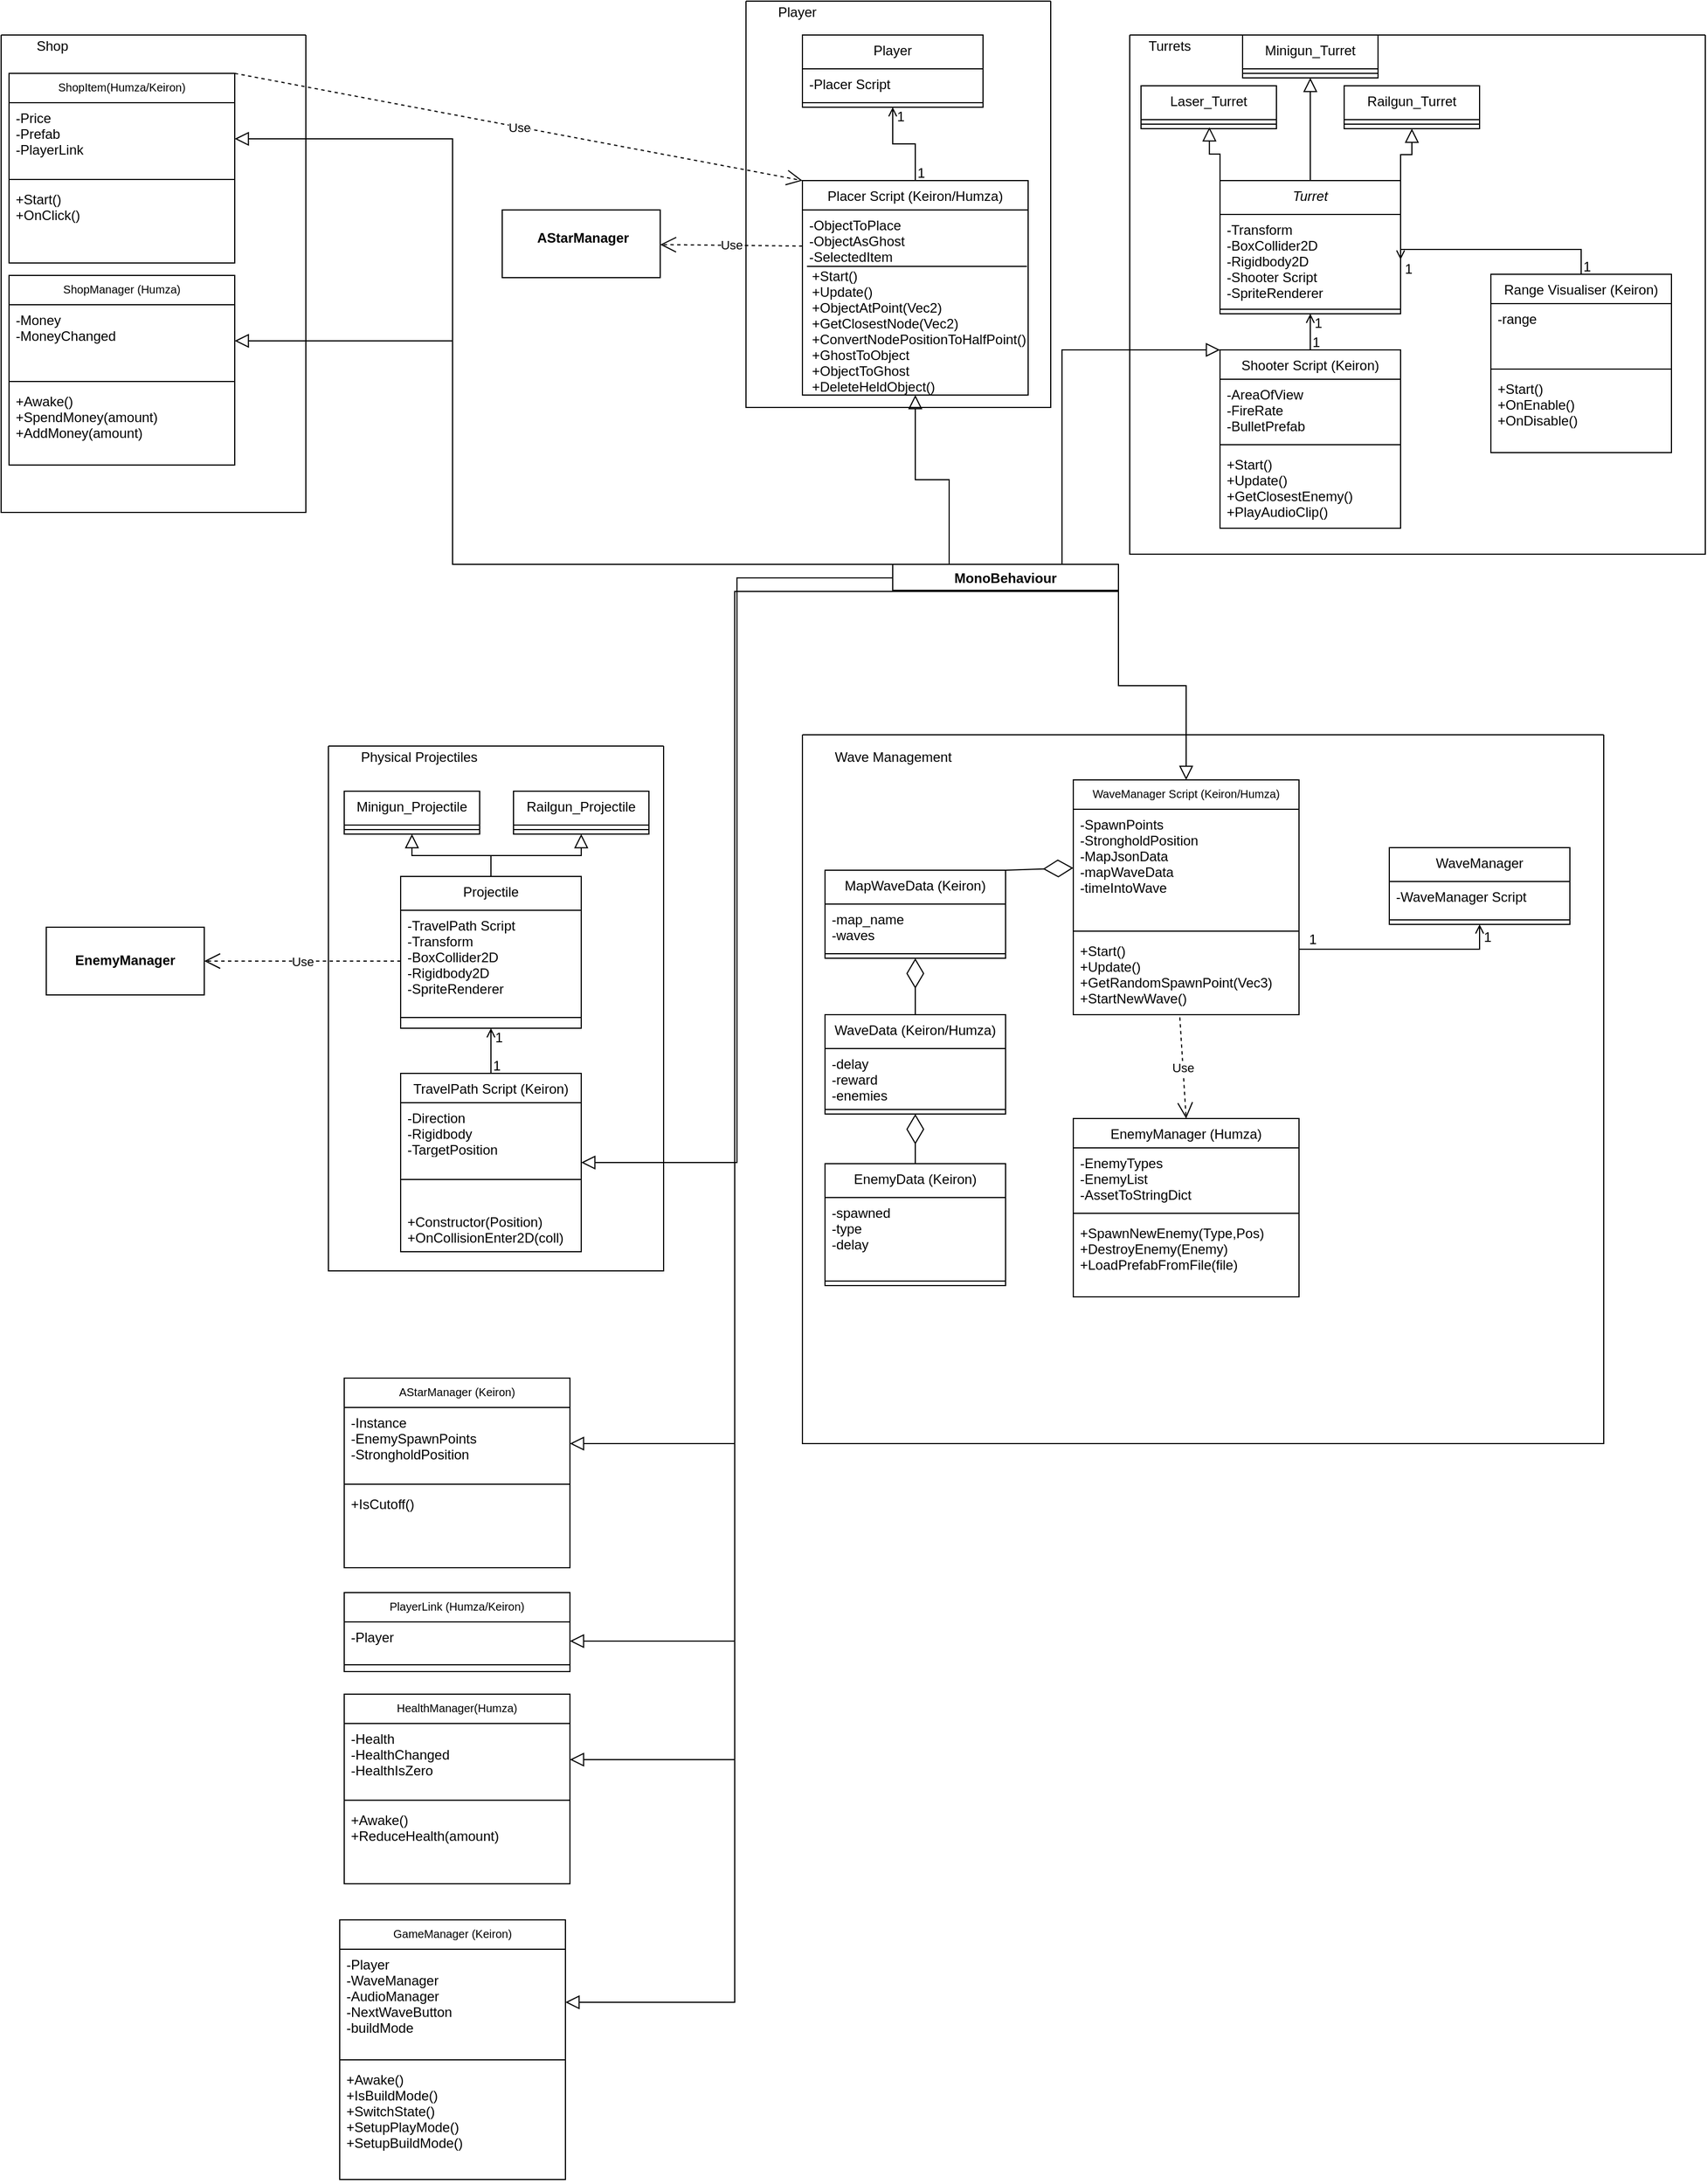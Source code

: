 <mxfile version="18.0.2" type="github">
  <diagram id="C5RBs43oDa-KdzZeNtuy" name="Page-1">
    <mxGraphModel dx="2249" dy="786" grid="1" gridSize="10" guides="1" tooltips="1" connect="1" arrows="1" fold="1" page="1" pageScale="1" pageWidth="827" pageHeight="1169" math="0" shadow="0">
      <root>
        <mxCell id="WIyWlLk6GJQsqaUBKTNV-0" />
        <mxCell id="WIyWlLk6GJQsqaUBKTNV-1" parent="WIyWlLk6GJQsqaUBKTNV-0" />
        <mxCell id="dhqjARNJIEK141nx0KVK-2" value="Player" style="swimlane;fontStyle=0;align=center;verticalAlign=top;childLayout=stackLayout;horizontal=1;startSize=30;horizontalStack=0;resizeParent=1;resizeLast=0;collapsible=1;marginBottom=0;rounded=0;shadow=0;strokeWidth=1;" parent="WIyWlLk6GJQsqaUBKTNV-1" vertex="1">
          <mxGeometry x="50" y="40" width="160" height="64" as="geometry">
            <mxRectangle x="130" y="380" width="160" height="26" as="alternateBounds" />
          </mxGeometry>
        </mxCell>
        <mxCell id="dhqjARNJIEK141nx0KVK-4" value="-Placer Script&#xa;" style="text;align=left;verticalAlign=top;spacingLeft=4;spacingRight=4;overflow=hidden;rotatable=0;points=[[0,0.5],[1,0.5]];portConstraint=eastwest;rounded=0;shadow=0;html=0;" parent="dhqjARNJIEK141nx0KVK-2" vertex="1">
          <mxGeometry y="30" width="160" height="26" as="geometry" />
        </mxCell>
        <mxCell id="dhqjARNJIEK141nx0KVK-5" value="" style="line;html=1;strokeWidth=1;align=left;verticalAlign=middle;spacingTop=-1;spacingLeft=3;spacingRight=3;rotatable=0;labelPosition=right;points=[];portConstraint=eastwest;" parent="dhqjARNJIEK141nx0KVK-2" vertex="1">
          <mxGeometry y="56" width="160" height="8" as="geometry" />
        </mxCell>
        <mxCell id="dhqjARNJIEK141nx0KVK-9" value="Placer Script (Keiron/Humza)&#xa;" style="swimlane;fontStyle=0;align=center;verticalAlign=top;childLayout=stackLayout;horizontal=1;startSize=26;horizontalStack=0;resizeParent=1;resizeLast=0;collapsible=1;marginBottom=0;rounded=0;shadow=0;strokeWidth=1;" parent="WIyWlLk6GJQsqaUBKTNV-1" vertex="1">
          <mxGeometry x="50" y="169" width="200" height="190" as="geometry">
            <mxRectangle x="130" y="380" width="160" height="26" as="alternateBounds" />
          </mxGeometry>
        </mxCell>
        <mxCell id="dhqjARNJIEK141nx0KVK-10" value="-ObjectToPlace&#xa;-ObjectAsGhost&#xa;-SelectedItem" style="text;align=left;verticalAlign=top;spacingLeft=4;spacingRight=4;overflow=hidden;rotatable=0;points=[[0,0.5],[1,0.5]];portConstraint=eastwest;" parent="dhqjARNJIEK141nx0KVK-9" vertex="1">
          <mxGeometry y="26" width="200" height="64" as="geometry" />
        </mxCell>
        <mxCell id="dhqjARNJIEK141nx0KVK-16" value="" style="endArrow=open;shadow=0;strokeWidth=1;rounded=0;endFill=1;edgeStyle=elbowEdgeStyle;elbow=vertical;exitX=0.5;exitY=0;exitDx=0;exitDy=0;entryX=0.5;entryY=1;entryDx=0;entryDy=0;" parent="WIyWlLk6GJQsqaUBKTNV-1" source="dhqjARNJIEK141nx0KVK-9" target="dhqjARNJIEK141nx0KVK-2" edge="1">
          <mxGeometry x="0.5" y="41" relative="1" as="geometry">
            <mxPoint x="280" y="-11" as="sourcePoint" />
            <mxPoint x="480" y="-11" as="targetPoint" />
            <mxPoint x="-40" y="32" as="offset" />
          </mxGeometry>
        </mxCell>
        <mxCell id="dhqjARNJIEK141nx0KVK-17" value="1" style="resizable=0;align=left;verticalAlign=bottom;labelBackgroundColor=none;fontSize=12;" parent="dhqjARNJIEK141nx0KVK-16" connectable="0" vertex="1">
          <mxGeometry x="-1" relative="1" as="geometry">
            <mxPoint y="2" as="offset" />
          </mxGeometry>
        </mxCell>
        <mxCell id="dhqjARNJIEK141nx0KVK-18" value="1" style="resizable=0;align=right;verticalAlign=bottom;labelBackgroundColor=none;fontSize=12;" parent="dhqjARNJIEK141nx0KVK-16" connectable="0" vertex="1">
          <mxGeometry x="1" relative="1" as="geometry">
            <mxPoint x="12" y="17" as="offset" />
          </mxGeometry>
        </mxCell>
        <mxCell id="dhqjARNJIEK141nx0KVK-20" value="MonoBehaviour" style="swimlane;" parent="WIyWlLk6GJQsqaUBKTNV-1" vertex="1">
          <mxGeometry x="130" y="509" width="200" height="24" as="geometry" />
        </mxCell>
        <mxCell id="dhqjARNJIEK141nx0KVK-27" value="Turret" style="swimlane;fontStyle=2;align=center;verticalAlign=top;childLayout=stackLayout;horizontal=1;startSize=30;horizontalStack=0;resizeParent=1;resizeLast=0;collapsible=1;marginBottom=0;rounded=0;shadow=0;strokeWidth=1;" parent="WIyWlLk6GJQsqaUBKTNV-1" vertex="1">
          <mxGeometry x="420" y="169" width="160" height="118" as="geometry">
            <mxRectangle x="130" y="380" width="160" height="26" as="alternateBounds" />
          </mxGeometry>
        </mxCell>
        <mxCell id="dhqjARNJIEK141nx0KVK-28" value="-Transform&#xa;-BoxCollider2D&#xa;-Rigidbody2D&#xa;-Shooter Script&#xa;-SpriteRenderer" style="text;align=left;verticalAlign=top;spacingLeft=4;spacingRight=4;overflow=hidden;rotatable=0;points=[[0,0.5],[1,0.5]];portConstraint=eastwest;rounded=0;shadow=0;html=0;" parent="dhqjARNJIEK141nx0KVK-27" vertex="1">
          <mxGeometry y="30" width="160" height="80" as="geometry" />
        </mxCell>
        <mxCell id="dhqjARNJIEK141nx0KVK-29" value="" style="line;html=1;strokeWidth=1;align=left;verticalAlign=middle;spacingTop=-1;spacingLeft=3;spacingRight=3;rotatable=0;labelPosition=right;points=[];portConstraint=eastwest;" parent="dhqjARNJIEK141nx0KVK-27" vertex="1">
          <mxGeometry y="110" width="160" height="8" as="geometry" />
        </mxCell>
        <mxCell id="dhqjARNJIEK141nx0KVK-30" value="Laser_Turret" style="swimlane;fontStyle=0;align=center;verticalAlign=top;childLayout=stackLayout;horizontal=1;startSize=30;horizontalStack=0;resizeParent=1;resizeLast=0;collapsible=1;marginBottom=0;rounded=0;shadow=0;strokeWidth=1;" parent="WIyWlLk6GJQsqaUBKTNV-1" vertex="1">
          <mxGeometry x="350" y="85" width="120" height="38" as="geometry">
            <mxRectangle x="130" y="380" width="160" height="26" as="alternateBounds" />
          </mxGeometry>
        </mxCell>
        <mxCell id="dhqjARNJIEK141nx0KVK-32" value="" style="line;html=1;strokeWidth=1;align=left;verticalAlign=middle;spacingTop=-1;spacingLeft=3;spacingRight=3;rotatable=0;labelPosition=right;points=[];portConstraint=eastwest;" parent="dhqjARNJIEK141nx0KVK-30" vertex="1">
          <mxGeometry y="30" width="120" height="8" as="geometry" />
        </mxCell>
        <mxCell id="dhqjARNJIEK141nx0KVK-39" value="Minigun_Turret" style="swimlane;fontStyle=0;align=center;verticalAlign=top;childLayout=stackLayout;horizontal=1;startSize=30;horizontalStack=0;resizeParent=1;resizeLast=0;collapsible=1;marginBottom=0;rounded=0;shadow=0;strokeWidth=1;" parent="WIyWlLk6GJQsqaUBKTNV-1" vertex="1">
          <mxGeometry x="440" y="40" width="120" height="38" as="geometry">
            <mxRectangle x="130" y="380" width="160" height="26" as="alternateBounds" />
          </mxGeometry>
        </mxCell>
        <mxCell id="dhqjARNJIEK141nx0KVK-40" value="" style="line;html=1;strokeWidth=1;align=left;verticalAlign=middle;spacingTop=-1;spacingLeft=3;spacingRight=3;rotatable=0;labelPosition=right;points=[];portConstraint=eastwest;" parent="dhqjARNJIEK141nx0KVK-39" vertex="1">
          <mxGeometry y="30" width="120" height="8" as="geometry" />
        </mxCell>
        <mxCell id="dhqjARNJIEK141nx0KVK-41" value="Railgun_Turret" style="swimlane;fontStyle=0;align=center;verticalAlign=top;childLayout=stackLayout;horizontal=1;startSize=30;horizontalStack=0;resizeParent=1;resizeLast=0;collapsible=1;marginBottom=0;rounded=0;shadow=0;strokeWidth=1;" parent="WIyWlLk6GJQsqaUBKTNV-1" vertex="1">
          <mxGeometry x="530" y="85" width="120" height="38" as="geometry">
            <mxRectangle x="130" y="380" width="160" height="26" as="alternateBounds" />
          </mxGeometry>
        </mxCell>
        <mxCell id="dhqjARNJIEK141nx0KVK-42" value="" style="line;html=1;strokeWidth=1;align=left;verticalAlign=middle;spacingTop=-1;spacingLeft=3;spacingRight=3;rotatable=0;labelPosition=right;points=[];portConstraint=eastwest;" parent="dhqjARNJIEK141nx0KVK-41" vertex="1">
          <mxGeometry y="30" width="120" height="8" as="geometry" />
        </mxCell>
        <mxCell id="dhqjARNJIEK141nx0KVK-46" value="Shooter Script (Keiron)" style="swimlane;fontStyle=0;align=center;verticalAlign=top;childLayout=stackLayout;horizontal=1;startSize=26;horizontalStack=0;resizeParent=1;resizeLast=0;collapsible=1;marginBottom=0;rounded=0;shadow=0;strokeWidth=1;" parent="WIyWlLk6GJQsqaUBKTNV-1" vertex="1">
          <mxGeometry x="420" y="319" width="160" height="158" as="geometry">
            <mxRectangle x="130" y="380" width="160" height="26" as="alternateBounds" />
          </mxGeometry>
        </mxCell>
        <mxCell id="dhqjARNJIEK141nx0KVK-47" value="-AreaOfView&#xa;-FireRate&#xa;-BulletPrefab" style="text;align=left;verticalAlign=top;spacingLeft=4;spacingRight=4;overflow=hidden;rotatable=0;points=[[0,0.5],[1,0.5]];portConstraint=eastwest;" parent="dhqjARNJIEK141nx0KVK-46" vertex="1">
          <mxGeometry y="26" width="160" height="54" as="geometry" />
        </mxCell>
        <mxCell id="dhqjARNJIEK141nx0KVK-48" value="" style="line;html=1;strokeWidth=1;align=left;verticalAlign=middle;spacingTop=-1;spacingLeft=3;spacingRight=3;rotatable=0;labelPosition=right;points=[];portConstraint=eastwest;" parent="dhqjARNJIEK141nx0KVK-46" vertex="1">
          <mxGeometry y="80" width="160" height="8" as="geometry" />
        </mxCell>
        <mxCell id="dhqjARNJIEK141nx0KVK-49" value="+Start()&#xa;+Update()&#xa;+GetClosestEnemy()&#xa;+PlayAudioClip()" style="text;align=left;verticalAlign=top;spacingLeft=4;spacingRight=4;overflow=hidden;rotatable=0;points=[[0,0.5],[1,0.5]];portConstraint=eastwest;" parent="dhqjARNJIEK141nx0KVK-46" vertex="1">
          <mxGeometry y="88" width="160" height="70" as="geometry" />
        </mxCell>
        <mxCell id="dhqjARNJIEK141nx0KVK-55" value="" style="endArrow=open;shadow=0;strokeWidth=1;rounded=0;endFill=1;edgeStyle=elbowEdgeStyle;elbow=vertical;exitX=0.5;exitY=0;exitDx=0;exitDy=0;entryX=0.5;entryY=1;entryDx=0;entryDy=0;" parent="WIyWlLk6GJQsqaUBKTNV-1" source="dhqjARNJIEK141nx0KVK-46" target="dhqjARNJIEK141nx0KVK-27" edge="1">
          <mxGeometry x="0.5" y="41" relative="1" as="geometry">
            <mxPoint x="240" y="179" as="sourcePoint" />
            <mxPoint x="240" y="114" as="targetPoint" />
            <mxPoint x="-40" y="32" as="offset" />
          </mxGeometry>
        </mxCell>
        <mxCell id="dhqjARNJIEK141nx0KVK-56" value="1" style="resizable=0;align=left;verticalAlign=bottom;labelBackgroundColor=none;fontSize=12;" parent="dhqjARNJIEK141nx0KVK-55" connectable="0" vertex="1">
          <mxGeometry x="-1" relative="1" as="geometry">
            <mxPoint y="2" as="offset" />
          </mxGeometry>
        </mxCell>
        <mxCell id="dhqjARNJIEK141nx0KVK-57" value="1" style="resizable=0;align=right;verticalAlign=bottom;labelBackgroundColor=none;fontSize=12;" parent="dhqjARNJIEK141nx0KVK-55" connectable="0" vertex="1">
          <mxGeometry x="1" relative="1" as="geometry">
            <mxPoint x="12" y="17" as="offset" />
          </mxGeometry>
        </mxCell>
        <mxCell id="dhqjARNJIEK141nx0KVK-58" value="" style="endArrow=block;endSize=10;endFill=0;shadow=0;strokeWidth=1;rounded=0;edgeStyle=elbowEdgeStyle;elbow=vertical;entryX=0.5;entryY=1;entryDx=0;entryDy=0;exitX=1;exitY=0;exitDx=0;exitDy=0;" parent="WIyWlLk6GJQsqaUBKTNV-1" source="dhqjARNJIEK141nx0KVK-27" target="dhqjARNJIEK141nx0KVK-41" edge="1">
          <mxGeometry width="160" relative="1" as="geometry">
            <mxPoint x="694" y="1" as="sourcePoint" />
            <mxPoint x="630" y="-31" as="targetPoint" />
          </mxGeometry>
        </mxCell>
        <mxCell id="dhqjARNJIEK141nx0KVK-60" value="" style="endArrow=block;endSize=10;endFill=0;shadow=0;strokeWidth=1;rounded=0;edgeStyle=elbowEdgeStyle;elbow=vertical;entryX=0.505;entryY=0.839;entryDx=0;entryDy=0;entryPerimeter=0;exitX=0;exitY=0;exitDx=0;exitDy=0;" parent="WIyWlLk6GJQsqaUBKTNV-1" source="dhqjARNJIEK141nx0KVK-27" target="dhqjARNJIEK141nx0KVK-32" edge="1">
          <mxGeometry width="160" relative="1" as="geometry">
            <mxPoint x="400" y="169" as="sourcePoint" />
            <mxPoint x="415" y="123" as="targetPoint" />
          </mxGeometry>
        </mxCell>
        <mxCell id="dhqjARNJIEK141nx0KVK-61" value="" style="endArrow=block;endSize=10;endFill=0;shadow=0;strokeWidth=1;rounded=0;edgeStyle=elbowEdgeStyle;elbow=vertical;entryX=0.5;entryY=1;entryDx=0;entryDy=0;exitX=0.5;exitY=0;exitDx=0;exitDy=0;" parent="WIyWlLk6GJQsqaUBKTNV-1" source="dhqjARNJIEK141nx0KVK-27" target="dhqjARNJIEK141nx0KVK-39" edge="1">
          <mxGeometry width="160" relative="1" as="geometry">
            <mxPoint x="430" y="179" as="sourcePoint" />
            <mxPoint x="420.6" y="131.712" as="targetPoint" />
          </mxGeometry>
        </mxCell>
        <mxCell id="dhqjARNJIEK141nx0KVK-62" value="" style="endArrow=block;endSize=10;endFill=0;shadow=0;strokeWidth=1;rounded=0;edgeStyle=elbowEdgeStyle;elbow=vertical;entryX=0;entryY=0;entryDx=0;entryDy=0;exitX=0.75;exitY=0;exitDx=0;exitDy=0;" parent="WIyWlLk6GJQsqaUBKTNV-1" source="dhqjARNJIEK141nx0KVK-20" target="dhqjARNJIEK141nx0KVK-46" edge="1">
          <mxGeometry width="160" relative="1" as="geometry">
            <mxPoint x="490" y="179" as="sourcePoint" />
            <mxPoint x="500" y="133" as="targetPoint" />
            <Array as="points">
              <mxPoint x="300" y="319" />
              <mxPoint x="280" y="399" />
            </Array>
          </mxGeometry>
        </mxCell>
        <mxCell id="dhqjARNJIEK141nx0KVK-63" value="" style="endArrow=block;endSize=10;endFill=0;shadow=0;strokeWidth=1;rounded=0;edgeStyle=elbowEdgeStyle;elbow=vertical;entryX=0.5;entryY=1;entryDx=0;entryDy=0;exitX=0.25;exitY=0;exitDx=0;exitDy=0;" parent="WIyWlLk6GJQsqaUBKTNV-1" source="dhqjARNJIEK141nx0KVK-20" target="dhqjARNJIEK141nx0KVK-9" edge="1">
          <mxGeometry width="160" relative="1" as="geometry">
            <mxPoint x="180" y="395" as="sourcePoint" />
            <mxPoint x="190" y="349" as="targetPoint" />
          </mxGeometry>
        </mxCell>
        <mxCell id="dhqjARNJIEK141nx0KVK-64" value="WaveManager" style="swimlane;fontStyle=0;align=center;verticalAlign=top;childLayout=stackLayout;horizontal=1;startSize=30;horizontalStack=0;resizeParent=1;resizeLast=0;collapsible=1;marginBottom=0;rounded=0;shadow=0;strokeWidth=1;" parent="WIyWlLk6GJQsqaUBKTNV-1" vertex="1">
          <mxGeometry x="570" y="760" width="160" height="68" as="geometry">
            <mxRectangle x="130" y="380" width="160" height="26" as="alternateBounds" />
          </mxGeometry>
        </mxCell>
        <mxCell id="dhqjARNJIEK141nx0KVK-65" value="-WaveManager Script&#xa;" style="text;align=left;verticalAlign=top;spacingLeft=4;spacingRight=4;overflow=hidden;rotatable=0;points=[[0,0.5],[1,0.5]];portConstraint=eastwest;rounded=0;shadow=0;html=0;" parent="dhqjARNJIEK141nx0KVK-64" vertex="1">
          <mxGeometry y="30" width="160" height="30" as="geometry" />
        </mxCell>
        <mxCell id="dhqjARNJIEK141nx0KVK-66" value="" style="line;html=1;strokeWidth=1;align=left;verticalAlign=middle;spacingTop=-1;spacingLeft=3;spacingRight=3;rotatable=0;labelPosition=right;points=[];portConstraint=eastwest;" parent="dhqjARNJIEK141nx0KVK-64" vertex="1">
          <mxGeometry y="60" width="160" height="8" as="geometry" />
        </mxCell>
        <mxCell id="dhqjARNJIEK141nx0KVK-67" value="WaveManager Script (Keiron/Humza)" style="swimlane;fontStyle=0;align=center;verticalAlign=top;childLayout=stackLayout;horizontal=1;startSize=26;horizontalStack=0;resizeParent=1;resizeLast=0;collapsible=1;marginBottom=0;rounded=0;shadow=0;strokeWidth=1;fontSize=10;" parent="WIyWlLk6GJQsqaUBKTNV-1" vertex="1">
          <mxGeometry x="290" y="700" width="200" height="208" as="geometry">
            <mxRectangle x="130" y="380" width="160" height="26" as="alternateBounds" />
          </mxGeometry>
        </mxCell>
        <mxCell id="dhqjARNJIEK141nx0KVK-68" value="-SpawnPoints&#xa;-StrongholdPosition&#xa;-MapJsonData&#xa;-mapWaveData&#xa;-timeIntoWave" style="text;align=left;verticalAlign=top;spacingLeft=4;spacingRight=4;overflow=hidden;rotatable=0;points=[[0,0.5],[1,0.5]];portConstraint=eastwest;" parent="dhqjARNJIEK141nx0KVK-67" vertex="1">
          <mxGeometry y="26" width="200" height="104" as="geometry" />
        </mxCell>
        <mxCell id="dhqjARNJIEK141nx0KVK-69" value="" style="line;html=1;strokeWidth=1;align=left;verticalAlign=middle;spacingTop=-1;spacingLeft=3;spacingRight=3;rotatable=0;labelPosition=right;points=[];portConstraint=eastwest;" parent="dhqjARNJIEK141nx0KVK-67" vertex="1">
          <mxGeometry y="130" width="200" height="8" as="geometry" />
        </mxCell>
        <mxCell id="dhqjARNJIEK141nx0KVK-70" value="+Start()&#xa;+Update()&#xa;+GetRandomSpawnPoint(Vec3)&#xa;+StartNewWave()" style="text;align=left;verticalAlign=top;spacingLeft=4;spacingRight=4;overflow=hidden;rotatable=0;points=[[0,0.5],[1,0.5]];portConstraint=eastwest;" parent="dhqjARNJIEK141nx0KVK-67" vertex="1">
          <mxGeometry y="138" width="200" height="70" as="geometry" />
        </mxCell>
        <mxCell id="dhqjARNJIEK141nx0KVK-71" value="" style="endArrow=block;endSize=10;endFill=0;shadow=0;strokeWidth=1;rounded=0;edgeStyle=elbowEdgeStyle;elbow=vertical;exitX=1;exitY=1;exitDx=0;exitDy=0;entryX=0.5;entryY=0;entryDx=0;entryDy=0;" parent="WIyWlLk6GJQsqaUBKTNV-1" source="dhqjARNJIEK141nx0KVK-20" target="dhqjARNJIEK141nx0KVK-67" edge="1">
          <mxGeometry width="160" relative="1" as="geometry">
            <mxPoint x="190" y="519" as="sourcePoint" />
            <mxPoint x="430" y="540" as="targetPoint" />
          </mxGeometry>
        </mxCell>
        <mxCell id="dhqjARNJIEK141nx0KVK-75" value="" style="endArrow=open;shadow=0;strokeWidth=1;rounded=0;endFill=1;edgeStyle=elbowEdgeStyle;elbow=vertical;exitX=1;exitY=0.5;exitDx=0;exitDy=0;entryX=0.5;entryY=1;entryDx=0;entryDy=0;" parent="WIyWlLk6GJQsqaUBKTNV-1" source="dhqjARNJIEK141nx0KVK-68" target="dhqjARNJIEK141nx0KVK-64" edge="1">
          <mxGeometry x="0.5" y="41" relative="1" as="geometry">
            <mxPoint x="660" y="562" as="sourcePoint" />
            <mxPoint x="690" y="670" as="targetPoint" />
            <mxPoint x="-40" y="32" as="offset" />
            <Array as="points">
              <mxPoint x="590" y="850" />
            </Array>
          </mxGeometry>
        </mxCell>
        <mxCell id="dhqjARNJIEK141nx0KVK-76" value="1" style="resizable=0;align=left;verticalAlign=bottom;labelBackgroundColor=none;fontSize=12;" parent="dhqjARNJIEK141nx0KVK-75" connectable="0" vertex="1">
          <mxGeometry x="-1" relative="1" as="geometry">
            <mxPoint x="7" y="72" as="offset" />
          </mxGeometry>
        </mxCell>
        <mxCell id="dhqjARNJIEK141nx0KVK-77" value="1" style="resizable=0;align=right;verticalAlign=bottom;labelBackgroundColor=none;fontSize=12;" parent="dhqjARNJIEK141nx0KVK-75" connectable="0" vertex="1">
          <mxGeometry x="1" relative="1" as="geometry">
            <mxPoint x="12" y="20" as="offset" />
          </mxGeometry>
        </mxCell>
        <mxCell id="dhqjARNJIEK141nx0KVK-78" value="MapWaveData (Keiron)" style="swimlane;fontStyle=0;align=center;verticalAlign=top;childLayout=stackLayout;horizontal=1;startSize=30;horizontalStack=0;resizeParent=1;resizeLast=0;collapsible=1;marginBottom=0;rounded=0;shadow=0;strokeWidth=1;" parent="WIyWlLk6GJQsqaUBKTNV-1" vertex="1">
          <mxGeometry x="70" y="780" width="160" height="78" as="geometry">
            <mxRectangle x="130" y="380" width="160" height="26" as="alternateBounds" />
          </mxGeometry>
        </mxCell>
        <mxCell id="dhqjARNJIEK141nx0KVK-79" value="-map_name&#xa;-waves" style="text;align=left;verticalAlign=top;spacingLeft=4;spacingRight=4;overflow=hidden;rotatable=0;points=[[0,0.5],[1,0.5]];portConstraint=eastwest;rounded=0;shadow=0;html=0;" parent="dhqjARNJIEK141nx0KVK-78" vertex="1">
          <mxGeometry y="30" width="160" height="40" as="geometry" />
        </mxCell>
        <mxCell id="dhqjARNJIEK141nx0KVK-80" value="" style="line;html=1;strokeWidth=1;align=left;verticalAlign=middle;spacingTop=-1;spacingLeft=3;spacingRight=3;rotatable=0;labelPosition=right;points=[];portConstraint=eastwest;" parent="dhqjARNJIEK141nx0KVK-78" vertex="1">
          <mxGeometry y="70" width="160" height="8" as="geometry" />
        </mxCell>
        <mxCell id="dhqjARNJIEK141nx0KVK-81" value="WaveData (Keiron/Humza)" style="swimlane;fontStyle=0;align=center;verticalAlign=top;childLayout=stackLayout;horizontal=1;startSize=30;horizontalStack=0;resizeParent=1;resizeLast=0;collapsible=1;marginBottom=0;rounded=0;shadow=0;strokeWidth=1;" parent="WIyWlLk6GJQsqaUBKTNV-1" vertex="1">
          <mxGeometry x="70" y="908" width="160" height="88" as="geometry">
            <mxRectangle x="130" y="380" width="160" height="26" as="alternateBounds" />
          </mxGeometry>
        </mxCell>
        <mxCell id="dhqjARNJIEK141nx0KVK-82" value="-delay&#xa;-reward&#xa;-enemies" style="text;align=left;verticalAlign=top;spacingLeft=4;spacingRight=4;overflow=hidden;rotatable=0;points=[[0,0.5],[1,0.5]];portConstraint=eastwest;rounded=0;shadow=0;html=0;" parent="dhqjARNJIEK141nx0KVK-81" vertex="1">
          <mxGeometry y="30" width="160" height="50" as="geometry" />
        </mxCell>
        <mxCell id="dhqjARNJIEK141nx0KVK-83" value="" style="line;html=1;strokeWidth=1;align=left;verticalAlign=middle;spacingTop=-1;spacingLeft=3;spacingRight=3;rotatable=0;labelPosition=right;points=[];portConstraint=eastwest;" parent="dhqjARNJIEK141nx0KVK-81" vertex="1">
          <mxGeometry y="80" width="160" height="8" as="geometry" />
        </mxCell>
        <mxCell id="dhqjARNJIEK141nx0KVK-84" value="EnemyData (Keiron)" style="swimlane;fontStyle=0;align=center;verticalAlign=top;childLayout=stackLayout;horizontal=1;startSize=30;horizontalStack=0;resizeParent=1;resizeLast=0;collapsible=1;marginBottom=0;rounded=0;shadow=0;strokeWidth=1;" parent="WIyWlLk6GJQsqaUBKTNV-1" vertex="1">
          <mxGeometry x="70" y="1040" width="160" height="108" as="geometry">
            <mxRectangle x="130" y="380" width="160" height="26" as="alternateBounds" />
          </mxGeometry>
        </mxCell>
        <mxCell id="dhqjARNJIEK141nx0KVK-85" value="-spawned&#xa;-type&#xa;-delay" style="text;align=left;verticalAlign=top;spacingLeft=4;spacingRight=4;overflow=hidden;rotatable=0;points=[[0,0.5],[1,0.5]];portConstraint=eastwest;rounded=0;shadow=0;html=0;" parent="dhqjARNJIEK141nx0KVK-84" vertex="1">
          <mxGeometry y="30" width="160" height="70" as="geometry" />
        </mxCell>
        <mxCell id="dhqjARNJIEK141nx0KVK-86" value="" style="line;html=1;strokeWidth=1;align=left;verticalAlign=middle;spacingTop=-1;spacingLeft=3;spacingRight=3;rotatable=0;labelPosition=right;points=[];portConstraint=eastwest;" parent="dhqjARNJIEK141nx0KVK-84" vertex="1">
          <mxGeometry y="100" width="160" height="8" as="geometry" />
        </mxCell>
        <mxCell id="SUO_vPQ0padVB7zTmoBD-0" value="" style="endArrow=diamondThin;endFill=0;endSize=24;html=1;rounded=0;entryX=0.5;entryY=1;entryDx=0;entryDy=0;exitX=0.5;exitY=0;exitDx=0;exitDy=0;" parent="WIyWlLk6GJQsqaUBKTNV-1" source="dhqjARNJIEK141nx0KVK-81" target="dhqjARNJIEK141nx0KVK-78" edge="1">
          <mxGeometry width="160" relative="1" as="geometry">
            <mxPoint x="270" y="790" as="sourcePoint" />
            <mxPoint x="430" y="790" as="targetPoint" />
          </mxGeometry>
        </mxCell>
        <mxCell id="SUO_vPQ0padVB7zTmoBD-1" value="" style="endArrow=diamondThin;endFill=0;endSize=24;html=1;rounded=0;entryX=0.5;entryY=1;entryDx=0;entryDy=0;exitX=0.5;exitY=0;exitDx=0;exitDy=0;" parent="WIyWlLk6GJQsqaUBKTNV-1" source="dhqjARNJIEK141nx0KVK-84" target="dhqjARNJIEK141nx0KVK-81" edge="1">
          <mxGeometry width="160" relative="1" as="geometry">
            <mxPoint x="369.66" y="932" as="sourcePoint" />
            <mxPoint x="369.66" y="880.0" as="targetPoint" />
          </mxGeometry>
        </mxCell>
        <mxCell id="SUO_vPQ0padVB7zTmoBD-3" value="" style="endArrow=diamondThin;endFill=0;endSize=24;html=1;rounded=0;entryX=0;entryY=0.5;entryDx=0;entryDy=0;exitX=1;exitY=0;exitDx=0;exitDy=0;" parent="WIyWlLk6GJQsqaUBKTNV-1" source="dhqjARNJIEK141nx0KVK-78" target="dhqjARNJIEK141nx0KVK-68" edge="1">
          <mxGeometry width="160" relative="1" as="geometry">
            <mxPoint x="360" y="812" as="sourcePoint" />
            <mxPoint x="360" y="750.0" as="targetPoint" />
          </mxGeometry>
        </mxCell>
        <mxCell id="SUO_vPQ0padVB7zTmoBD-4" value="Projectile" style="swimlane;fontStyle=0;align=center;verticalAlign=top;childLayout=stackLayout;horizontal=1;startSize=30;horizontalStack=0;resizeParent=1;resizeLast=0;collapsible=1;marginBottom=0;rounded=0;shadow=0;strokeWidth=1;" parent="WIyWlLk6GJQsqaUBKTNV-1" vertex="1">
          <mxGeometry x="-306" y="785.5" width="160" height="134.5" as="geometry">
            <mxRectangle x="130" y="380" width="160" height="26" as="alternateBounds" />
          </mxGeometry>
        </mxCell>
        <mxCell id="SUO_vPQ0padVB7zTmoBD-5" value="-TravelPath Script&#xa;-Transform&#xa;-BoxCollider2D&#xa;-Rigidbody2D&#xa;-SpriteRenderer" style="text;align=left;verticalAlign=top;spacingLeft=4;spacingRight=4;overflow=hidden;rotatable=0;points=[[0,0.5],[1,0.5]];portConstraint=eastwest;rounded=0;shadow=0;html=0;" parent="SUO_vPQ0padVB7zTmoBD-4" vertex="1">
          <mxGeometry y="30" width="160" height="90" as="geometry" />
        </mxCell>
        <mxCell id="SUO_vPQ0padVB7zTmoBD-6" value="" style="line;html=1;strokeWidth=1;align=left;verticalAlign=middle;spacingTop=-1;spacingLeft=3;spacingRight=3;rotatable=0;labelPosition=right;points=[];portConstraint=eastwest;" parent="SUO_vPQ0padVB7zTmoBD-4" vertex="1">
          <mxGeometry y="120" width="160" height="10" as="geometry" />
        </mxCell>
        <mxCell id="SUO_vPQ0padVB7zTmoBD-9" value="Minigun_Projectile&#xa;" style="swimlane;fontStyle=0;align=center;verticalAlign=top;childLayout=stackLayout;horizontal=1;startSize=30;horizontalStack=0;resizeParent=1;resizeLast=0;collapsible=1;marginBottom=0;rounded=0;shadow=0;strokeWidth=1;" parent="WIyWlLk6GJQsqaUBKTNV-1" vertex="1">
          <mxGeometry x="-356" y="710" width="120" height="38" as="geometry">
            <mxRectangle x="130" y="380" width="160" height="26" as="alternateBounds" />
          </mxGeometry>
        </mxCell>
        <mxCell id="SUO_vPQ0padVB7zTmoBD-10" value="" style="line;html=1;strokeWidth=1;align=left;verticalAlign=middle;spacingTop=-1;spacingLeft=3;spacingRight=3;rotatable=0;labelPosition=right;points=[];portConstraint=eastwest;" parent="SUO_vPQ0padVB7zTmoBD-9" vertex="1">
          <mxGeometry y="30" width="120" height="8" as="geometry" />
        </mxCell>
        <mxCell id="SUO_vPQ0padVB7zTmoBD-11" value="Railgun_Projectile" style="swimlane;fontStyle=0;align=center;verticalAlign=top;childLayout=stackLayout;horizontal=1;startSize=30;horizontalStack=0;resizeParent=1;resizeLast=0;collapsible=1;marginBottom=0;rounded=0;shadow=0;strokeWidth=1;" parent="WIyWlLk6GJQsqaUBKTNV-1" vertex="1">
          <mxGeometry x="-206" y="710" width="120" height="38" as="geometry">
            <mxRectangle x="130" y="380" width="160" height="26" as="alternateBounds" />
          </mxGeometry>
        </mxCell>
        <mxCell id="SUO_vPQ0padVB7zTmoBD-12" value="" style="line;html=1;strokeWidth=1;align=left;verticalAlign=middle;spacingTop=-1;spacingLeft=3;spacingRight=3;rotatable=0;labelPosition=right;points=[];portConstraint=eastwest;" parent="SUO_vPQ0padVB7zTmoBD-11" vertex="1">
          <mxGeometry y="30" width="120" height="8" as="geometry" />
        </mxCell>
        <mxCell id="SUO_vPQ0padVB7zTmoBD-14" value="" style="endArrow=block;endSize=10;endFill=0;shadow=0;strokeWidth=1;rounded=0;edgeStyle=elbowEdgeStyle;elbow=vertical;entryX=0.5;entryY=1;entryDx=0;entryDy=0;exitX=0.5;exitY=0;exitDx=0;exitDy=0;" parent="WIyWlLk6GJQsqaUBKTNV-1" source="SUO_vPQ0padVB7zTmoBD-4" target="SUO_vPQ0padVB7zTmoBD-9" edge="1">
          <mxGeometry width="160" relative="1" as="geometry">
            <mxPoint x="-276" y="718.5" as="sourcePoint" />
            <mxPoint x="-276" y="627.5" as="targetPoint" />
          </mxGeometry>
        </mxCell>
        <mxCell id="SUO_vPQ0padVB7zTmoBD-15" value="" style="endArrow=block;endSize=10;endFill=0;shadow=0;strokeWidth=1;rounded=0;edgeStyle=elbowEdgeStyle;elbow=vertical;entryX=0.5;entryY=1;entryDx=0;entryDy=0;exitX=0.5;exitY=0;exitDx=0;exitDy=0;" parent="WIyWlLk6GJQsqaUBKTNV-1" source="SUO_vPQ0padVB7zTmoBD-4" target="SUO_vPQ0padVB7zTmoBD-11" edge="1">
          <mxGeometry width="160" relative="1" as="geometry">
            <mxPoint x="-116" y="776" as="sourcePoint" />
            <mxPoint x="-186" y="738.5" as="targetPoint" />
          </mxGeometry>
        </mxCell>
        <mxCell id="SUO_vPQ0padVB7zTmoBD-16" value="" style="swimlane;startSize=0;" parent="WIyWlLk6GJQsqaUBKTNV-1" vertex="1">
          <mxGeometry y="10" width="270" height="360" as="geometry" />
        </mxCell>
        <mxCell id="SUO_vPQ0padVB7zTmoBD-17" value="Player" style="text;html=1;align=center;verticalAlign=middle;resizable=0;points=[];autosize=1;strokeColor=none;fillColor=none;" parent="SUO_vPQ0padVB7zTmoBD-16" vertex="1">
          <mxGeometry x="20" width="50" height="20" as="geometry" />
        </mxCell>
        <mxCell id="dhqjARNJIEK141nx0KVK-12" value="" style="line;html=1;strokeWidth=1;align=left;verticalAlign=middle;spacingTop=-1;spacingLeft=3;spacingRight=3;rotatable=0;labelPosition=right;points=[];portConstraint=eastwest;" parent="SUO_vPQ0padVB7zTmoBD-16" vertex="1">
          <mxGeometry x="54" y="232" width="195" height="6" as="geometry" />
        </mxCell>
        <mxCell id="dhqjARNJIEK141nx0KVK-14" value="+Start()&#xa;+Update()&#xa;+ObjectAtPoint(Vec2)&#xa;+GetClosestNode(Vec2)&#xa;+ConvertNodePositionToHalfPoint()&#xa;+GhostToObject&#xa;+ObjectToGhost&#xa;+DeleteHeldObject()" style="text;align=left;verticalAlign=top;spacingLeft=4;spacingRight=4;overflow=hidden;rotatable=0;points=[[0,0.5],[1,0.5]];portConstraint=eastwest;" parent="SUO_vPQ0padVB7zTmoBD-16" vertex="1">
          <mxGeometry x="52.5" y="230" width="200" height="120" as="geometry" />
        </mxCell>
        <mxCell id="SUO_vPQ0padVB7zTmoBD-19" value="" style="swimlane;startSize=0;" parent="WIyWlLk6GJQsqaUBKTNV-1" vertex="1">
          <mxGeometry x="50" y="660" width="710" height="628" as="geometry" />
        </mxCell>
        <mxCell id="SUO_vPQ0padVB7zTmoBD-23" value="Wave Management" style="text;html=1;align=center;verticalAlign=middle;resizable=0;points=[];autosize=1;strokeColor=none;fillColor=none;" parent="SUO_vPQ0padVB7zTmoBD-19" vertex="1">
          <mxGeometry x="20" y="10" width="120" height="20" as="geometry" />
        </mxCell>
        <mxCell id="OwLboh6P4dktevI1hStk-7" value="EnemyManager (Humza)" style="swimlane;fontStyle=0;align=center;verticalAlign=top;childLayout=stackLayout;horizontal=1;startSize=26;horizontalStack=0;resizeParent=1;resizeLast=0;collapsible=1;marginBottom=0;rounded=0;shadow=0;strokeWidth=1;" parent="SUO_vPQ0padVB7zTmoBD-19" vertex="1">
          <mxGeometry x="240" y="340" width="200" height="158" as="geometry">
            <mxRectangle x="130" y="380" width="160" height="26" as="alternateBounds" />
          </mxGeometry>
        </mxCell>
        <mxCell id="OwLboh6P4dktevI1hStk-8" value="-EnemyTypes&#xa;-EnemyList&#xa;-AssetToStringDict" style="text;align=left;verticalAlign=top;spacingLeft=4;spacingRight=4;overflow=hidden;rotatable=0;points=[[0,0.5],[1,0.5]];portConstraint=eastwest;" parent="OwLboh6P4dktevI1hStk-7" vertex="1">
          <mxGeometry y="26" width="200" height="54" as="geometry" />
        </mxCell>
        <mxCell id="OwLboh6P4dktevI1hStk-9" value="" style="line;html=1;strokeWidth=1;align=left;verticalAlign=middle;spacingTop=-1;spacingLeft=3;spacingRight=3;rotatable=0;labelPosition=right;points=[];portConstraint=eastwest;" parent="OwLboh6P4dktevI1hStk-7" vertex="1">
          <mxGeometry y="80" width="200" height="8" as="geometry" />
        </mxCell>
        <mxCell id="OwLboh6P4dktevI1hStk-10" value="+SpawnNewEnemy(Type,Pos)&#xa;+DestroyEnemy(Enemy)&#xa;+LoadPrefabFromFile(file)" style="text;align=left;verticalAlign=top;spacingLeft=4;spacingRight=4;overflow=hidden;rotatable=0;points=[[0,0.5],[1,0.5]];portConstraint=eastwest;" parent="OwLboh6P4dktevI1hStk-7" vertex="1">
          <mxGeometry y="88" width="200" height="70" as="geometry" />
        </mxCell>
        <mxCell id="SUO_vPQ0padVB7zTmoBD-21" value="" style="swimlane;startSize=0;" parent="WIyWlLk6GJQsqaUBKTNV-1" vertex="1">
          <mxGeometry x="340" y="40" width="510" height="460" as="geometry" />
        </mxCell>
        <mxCell id="SUO_vPQ0padVB7zTmoBD-18" value="Turrets" style="text;html=1;align=center;verticalAlign=middle;resizable=0;points=[];autosize=1;strokeColor=none;fillColor=none;" parent="SUO_vPQ0padVB7zTmoBD-21" vertex="1">
          <mxGeometry x="10" width="50" height="20" as="geometry" />
        </mxCell>
        <mxCell id="RRht0WmpTPe-i5XzqmTg-0" value="Range Visualiser (Keiron)" style="swimlane;fontStyle=0;align=center;verticalAlign=top;childLayout=stackLayout;horizontal=1;startSize=26;horizontalStack=0;resizeParent=1;resizeLast=0;collapsible=1;marginBottom=0;rounded=0;shadow=0;strokeWidth=1;" parent="SUO_vPQ0padVB7zTmoBD-21" vertex="1">
          <mxGeometry x="320" y="212" width="160" height="158" as="geometry">
            <mxRectangle x="130" y="380" width="160" height="26" as="alternateBounds" />
          </mxGeometry>
        </mxCell>
        <mxCell id="RRht0WmpTPe-i5XzqmTg-1" value="-range" style="text;align=left;verticalAlign=top;spacingLeft=4;spacingRight=4;overflow=hidden;rotatable=0;points=[[0,0.5],[1,0.5]];portConstraint=eastwest;" parent="RRht0WmpTPe-i5XzqmTg-0" vertex="1">
          <mxGeometry y="26" width="160" height="54" as="geometry" />
        </mxCell>
        <mxCell id="RRht0WmpTPe-i5XzqmTg-2" value="" style="line;html=1;strokeWidth=1;align=left;verticalAlign=middle;spacingTop=-1;spacingLeft=3;spacingRight=3;rotatable=0;labelPosition=right;points=[];portConstraint=eastwest;" parent="RRht0WmpTPe-i5XzqmTg-0" vertex="1">
          <mxGeometry y="80" width="160" height="8" as="geometry" />
        </mxCell>
        <mxCell id="RRht0WmpTPe-i5XzqmTg-3" value="+Start()&#xa;+OnEnable()&#xa;+OnDisable()" style="text;align=left;verticalAlign=top;spacingLeft=4;spacingRight=4;overflow=hidden;rotatable=0;points=[[0,0.5],[1,0.5]];portConstraint=eastwest;" parent="RRht0WmpTPe-i5XzqmTg-0" vertex="1">
          <mxGeometry y="88" width="160" height="70" as="geometry" />
        </mxCell>
        <mxCell id="SUO_vPQ0padVB7zTmoBD-25" value="TravelPath Script (Keiron)" style="swimlane;fontStyle=0;align=center;verticalAlign=top;childLayout=stackLayout;horizontal=1;startSize=26;horizontalStack=0;resizeParent=1;resizeLast=0;collapsible=1;marginBottom=0;rounded=0;shadow=0;strokeWidth=1;" parent="WIyWlLk6GJQsqaUBKTNV-1" vertex="1">
          <mxGeometry x="-306" y="960" width="160" height="158" as="geometry">
            <mxRectangle x="130" y="380" width="160" height="26" as="alternateBounds" />
          </mxGeometry>
        </mxCell>
        <mxCell id="SUO_vPQ0padVB7zTmoBD-26" value="-Direction&#xa;-Rigidbody&#xa;-TargetPosition" style="text;align=left;verticalAlign=top;spacingLeft=4;spacingRight=4;overflow=hidden;rotatable=0;points=[[0,0.5],[1,0.5]];portConstraint=eastwest;" parent="SUO_vPQ0padVB7zTmoBD-25" vertex="1">
          <mxGeometry y="26" width="160" height="44" as="geometry" />
        </mxCell>
        <mxCell id="SUO_vPQ0padVB7zTmoBD-27" value="" style="line;html=1;strokeWidth=1;align=left;verticalAlign=middle;spacingTop=-1;spacingLeft=3;spacingRight=3;rotatable=0;labelPosition=right;points=[];portConstraint=eastwest;" parent="SUO_vPQ0padVB7zTmoBD-25" vertex="1">
          <mxGeometry y="70" width="160" height="48" as="geometry" />
        </mxCell>
        <mxCell id="SUO_vPQ0padVB7zTmoBD-28" value="+Constructor(Position)&#xa;+OnCollisionEnter2D(coll)" style="text;align=left;verticalAlign=top;spacingLeft=4;spacingRight=4;overflow=hidden;rotatable=0;points=[[0,0.5],[1,0.5]];portConstraint=eastwest;" parent="SUO_vPQ0padVB7zTmoBD-25" vertex="1">
          <mxGeometry y="118" width="160" height="40" as="geometry" />
        </mxCell>
        <mxCell id="SUO_vPQ0padVB7zTmoBD-30" value="" style="endArrow=open;shadow=0;strokeWidth=1;rounded=0;endFill=1;edgeStyle=elbowEdgeStyle;elbow=vertical;exitX=0.5;exitY=0;exitDx=0;exitDy=0;entryX=0.5;entryY=1;entryDx=0;entryDy=0;" parent="WIyWlLk6GJQsqaUBKTNV-1" source="SUO_vPQ0padVB7zTmoBD-25" target="SUO_vPQ0padVB7zTmoBD-4" edge="1">
          <mxGeometry x="0.5" y="41" relative="1" as="geometry">
            <mxPoint x="-226.0" y="957" as="sourcePoint" />
            <mxPoint x="-123" y="900" as="targetPoint" />
            <mxPoint x="-40" y="32" as="offset" />
          </mxGeometry>
        </mxCell>
        <mxCell id="SUO_vPQ0padVB7zTmoBD-31" value="1" style="resizable=0;align=left;verticalAlign=bottom;labelBackgroundColor=none;fontSize=12;" parent="SUO_vPQ0padVB7zTmoBD-30" connectable="0" vertex="1">
          <mxGeometry x="-1" relative="1" as="geometry">
            <mxPoint y="2" as="offset" />
          </mxGeometry>
        </mxCell>
        <mxCell id="SUO_vPQ0padVB7zTmoBD-32" value="1" style="resizable=0;align=right;verticalAlign=bottom;labelBackgroundColor=none;fontSize=12;" parent="SUO_vPQ0padVB7zTmoBD-30" connectable="0" vertex="1">
          <mxGeometry x="1" relative="1" as="geometry">
            <mxPoint x="12" y="17" as="offset" />
          </mxGeometry>
        </mxCell>
        <mxCell id="SUO_vPQ0padVB7zTmoBD-33" value="" style="swimlane;startSize=0;" parent="WIyWlLk6GJQsqaUBKTNV-1" vertex="1">
          <mxGeometry x="-370" y="670" width="297" height="465" as="geometry" />
        </mxCell>
        <mxCell id="SUO_vPQ0padVB7zTmoBD-34" value="Physical Projectiles" style="text;html=1;align=center;verticalAlign=middle;resizable=0;points=[];autosize=1;strokeColor=none;fillColor=none;" parent="SUO_vPQ0padVB7zTmoBD-33" vertex="1">
          <mxGeometry x="20" width="120" height="20" as="geometry" />
        </mxCell>
        <mxCell id="OwLboh6P4dktevI1hStk-2" value="" style="endArrow=block;endSize=10;endFill=0;shadow=0;strokeWidth=1;rounded=0;edgeStyle=elbowEdgeStyle;exitX=0;exitY=0.5;exitDx=0;exitDy=0;strokeColor=default;entryX=1;entryY=0.5;entryDx=0;entryDy=0;" parent="WIyWlLk6GJQsqaUBKTNV-1" source="dhqjARNJIEK141nx0KVK-20" target="SUO_vPQ0padVB7zTmoBD-25" edge="1">
          <mxGeometry width="160" relative="1" as="geometry">
            <mxPoint x="-60" y="532" as="sourcePoint" />
            <mxPoint x="-293" y="470" as="targetPoint" />
          </mxGeometry>
        </mxCell>
        <mxCell id="OwLboh6P4dktevI1hStk-3" value="Use" style="endArrow=open;endSize=12;dashed=1;html=1;rounded=0;strokeColor=default;exitX=0;exitY=0.5;exitDx=0;exitDy=0;" parent="WIyWlLk6GJQsqaUBKTNV-1" source="dhqjARNJIEK141nx0KVK-10" target="OwLboh6P4dktevI1hStk-4" edge="1">
          <mxGeometry width="160" relative="1" as="geometry">
            <mxPoint x="-210" y="319" as="sourcePoint" />
            <mxPoint x="-50" y="319" as="targetPoint" />
          </mxGeometry>
        </mxCell>
        <mxCell id="OwLboh6P4dktevI1hStk-4" value="&lt;p style=&quot;margin: 0px ; margin-top: 4px ; text-align: center&quot;&gt;&lt;br&gt;&lt;b&gt;&amp;nbsp;AStarManager&lt;/b&gt;&lt;/p&gt;&lt;p style=&quot;margin: 0px ; margin-top: 4px ; text-align: center&quot;&gt;&lt;b&gt;&lt;br&gt;&lt;/b&gt;&lt;/p&gt;" style="verticalAlign=top;align=left;overflow=fill;fontSize=12;fontFamily=Helvetica;html=1;" parent="WIyWlLk6GJQsqaUBKTNV-1" vertex="1">
          <mxGeometry x="-216" y="195.0" width="140" height="60" as="geometry" />
        </mxCell>
        <mxCell id="OwLboh6P4dktevI1hStk-5" value="&lt;p style=&quot;margin: 0px ; margin-top: 4px ; text-align: center&quot;&gt;&lt;b&gt;&lt;br&gt;&lt;/b&gt;&lt;/p&gt;&lt;p style=&quot;margin: 0px ; margin-top: 4px ; text-align: center&quot;&gt;&lt;b&gt;EnemyManager&lt;/b&gt;&lt;/p&gt;&lt;span style=&quot;color: rgba(0 , 0 , 0 , 0) ; font-family: monospace ; font-size: 0px&quot;&gt;&lt;b&gt;%3CmxGraphModel%3E%3Croot%3E%3CmxCell%20id%3D%220%22%2F%3E%3CmxCell%20id%3D%221%22%20parent%3D%220%22%2F%3E%3CmxCell%20id%3D%222%22%20value%3D%22%26lt%3Bp%20style%3D%26quot%3Bmargin%3A%200px%20%3B%20margin-top%3A%204px%20%3B%20text-align%3A%20center%26quot%3B%26gt%3B%26lt%3Bbr%26gt%3B%26lt%3Bb%26gt%3B%26amp%3Bnbsp%3BAStarManager%26lt%3B%2Fb%26gt%3B%26lt%3B%2Fp%26gt%3B%26lt%3Bp%20style%3D%26quot%3Bmargin%3A%200px%20%3B%20margin-top%3A%204px%20%3B%20text-align%3A%20center%26quot%3B%26gt%3B%26lt%3Bb%26gt%3B%26lt%3Bbr%26gt%3B%26lt%3B%2Fb%26gt%3B%26lt%3B%2Fp%26gt%3B%22%20style%3D%22verticalAlign%3Dtop%3Balign%3Dleft%3Boverflow%3Dfill%3BfontSize%3D12%3BfontFamily%3DHelvetica%3Bhtml%3D1%3B%22%20vertex%3D%221%22%20parent%3D%221%22%3E%3CmxGeometry%20x%3D%22-246%22%20y%3D%22199.0%22%20width%3D%22140%22%20height%3D%2260%22%20as%3D%22geometry%22%2F%3E%3C%2FmxCell%3E%3C%2Froot%3E%3C%2FmxGraphModel%3E&lt;/b&gt;&lt;/span&gt;" style="verticalAlign=top;align=left;overflow=fill;fontSize=12;fontFamily=Helvetica;html=1;" parent="WIyWlLk6GJQsqaUBKTNV-1" vertex="1">
          <mxGeometry x="-620" y="830.5" width="140" height="60" as="geometry" />
        </mxCell>
        <mxCell id="OwLboh6P4dktevI1hStk-6" value="Use" style="endArrow=open;endSize=12;dashed=1;html=1;rounded=0;strokeColor=default;exitX=0;exitY=0.5;exitDx=0;exitDy=0;entryX=1;entryY=0.5;entryDx=0;entryDy=0;" parent="WIyWlLk6GJQsqaUBKTNV-1" source="SUO_vPQ0padVB7zTmoBD-5" target="OwLboh6P4dktevI1hStk-5" edge="1">
          <mxGeometry width="160" relative="1" as="geometry">
            <mxPoint x="-404" y="680" as="sourcePoint" />
            <mxPoint x="-560.0" y="681.381" as="targetPoint" />
          </mxGeometry>
        </mxCell>
        <mxCell id="OwLboh6P4dktevI1hStk-11" value="Use" style="endArrow=open;endSize=12;dashed=1;html=1;rounded=0;strokeColor=default;exitX=0.472;exitY=1.034;exitDx=0;exitDy=0;exitPerimeter=0;entryX=0.5;entryY=0;entryDx=0;entryDy=0;" parent="WIyWlLk6GJQsqaUBKTNV-1" source="dhqjARNJIEK141nx0KVK-70" target="OwLboh6P4dktevI1hStk-7" edge="1">
          <mxGeometry width="160" relative="1" as="geometry">
            <mxPoint x="360" y="960" as="sourcePoint" />
            <mxPoint x="520" y="960" as="targetPoint" />
          </mxGeometry>
        </mxCell>
        <mxCell id="RRht0WmpTPe-i5XzqmTg-4" value="" style="endArrow=open;shadow=0;strokeWidth=1;rounded=0;endFill=1;edgeStyle=elbowEdgeStyle;elbow=vertical;exitX=0.5;exitY=0;exitDx=0;exitDy=0;entryX=1;entryY=0.5;entryDx=0;entryDy=0;" parent="WIyWlLk6GJQsqaUBKTNV-1" source="RRht0WmpTPe-i5XzqmTg-0" target="dhqjARNJIEK141nx0KVK-28" edge="1">
          <mxGeometry x="0.5" y="41" relative="1" as="geometry">
            <mxPoint x="680" y="222.0" as="sourcePoint" />
            <mxPoint x="680" y="190" as="targetPoint" />
            <mxPoint x="-40" y="32" as="offset" />
            <Array as="points">
              <mxPoint x="670" y="230" />
            </Array>
          </mxGeometry>
        </mxCell>
        <mxCell id="RRht0WmpTPe-i5XzqmTg-5" value="1" style="resizable=0;align=left;verticalAlign=bottom;labelBackgroundColor=none;fontSize=12;" parent="RRht0WmpTPe-i5XzqmTg-4" connectable="0" vertex="1">
          <mxGeometry x="-1" relative="1" as="geometry">
            <mxPoint y="2" as="offset" />
          </mxGeometry>
        </mxCell>
        <mxCell id="RRht0WmpTPe-i5XzqmTg-6" value="1" style="resizable=0;align=right;verticalAlign=bottom;labelBackgroundColor=none;fontSize=12;" parent="RRht0WmpTPe-i5XzqmTg-4" connectable="0" vertex="1">
          <mxGeometry x="1" relative="1" as="geometry">
            <mxPoint x="12" y="17" as="offset" />
          </mxGeometry>
        </mxCell>
        <mxCell id="RRht0WmpTPe-i5XzqmTg-9" value="" style="swimlane;startSize=0;" parent="WIyWlLk6GJQsqaUBKTNV-1" vertex="1">
          <mxGeometry x="-660" y="40" width="270" height="423" as="geometry" />
        </mxCell>
        <mxCell id="RRht0WmpTPe-i5XzqmTg-10" value="Shop" style="text;html=1;align=center;verticalAlign=middle;resizable=0;points=[];autosize=1;strokeColor=none;fillColor=none;" parent="RRht0WmpTPe-i5XzqmTg-9" vertex="1">
          <mxGeometry x="25" width="40" height="20" as="geometry" />
        </mxCell>
        <mxCell id="RRht0WmpTPe-i5XzqmTg-19" value="ShopItem(Humza/Keiron)" style="swimlane;fontStyle=0;align=center;verticalAlign=top;childLayout=stackLayout;horizontal=1;startSize=26;horizontalStack=0;resizeParent=1;resizeLast=0;collapsible=1;marginBottom=0;rounded=0;shadow=0;strokeWidth=1;fontSize=10;" parent="RRht0WmpTPe-i5XzqmTg-9" vertex="1">
          <mxGeometry x="7" y="34" width="200" height="168" as="geometry">
            <mxRectangle x="130" y="380" width="160" height="26" as="alternateBounds" />
          </mxGeometry>
        </mxCell>
        <mxCell id="RRht0WmpTPe-i5XzqmTg-20" value="-Price&#xa;-Prefab&#xa;-PlayerLink" style="text;align=left;verticalAlign=top;spacingLeft=4;spacingRight=4;overflow=hidden;rotatable=0;points=[[0,0.5],[1,0.5]];portConstraint=eastwest;" parent="RRht0WmpTPe-i5XzqmTg-19" vertex="1">
          <mxGeometry y="26" width="200" height="64" as="geometry" />
        </mxCell>
        <mxCell id="RRht0WmpTPe-i5XzqmTg-21" value="" style="line;html=1;strokeWidth=1;align=left;verticalAlign=middle;spacingTop=-1;spacingLeft=3;spacingRight=3;rotatable=0;labelPosition=right;points=[];portConstraint=eastwest;" parent="RRht0WmpTPe-i5XzqmTg-19" vertex="1">
          <mxGeometry y="90" width="200" height="8" as="geometry" />
        </mxCell>
        <mxCell id="RRht0WmpTPe-i5XzqmTg-22" value="+Start()&#xa;+OnClick()" style="text;align=left;verticalAlign=top;spacingLeft=4;spacingRight=4;overflow=hidden;rotatable=0;points=[[0,0.5],[1,0.5]];portConstraint=eastwest;" parent="RRht0WmpTPe-i5XzqmTg-19" vertex="1">
          <mxGeometry y="98" width="200" height="70" as="geometry" />
        </mxCell>
        <mxCell id="RRht0WmpTPe-i5XzqmTg-23" value="ShopManager (Humza)" style="swimlane;fontStyle=0;align=center;verticalAlign=top;childLayout=stackLayout;horizontal=1;startSize=26;horizontalStack=0;resizeParent=1;resizeLast=0;collapsible=1;marginBottom=0;rounded=0;shadow=0;strokeWidth=1;fontSize=10;" parent="RRht0WmpTPe-i5XzqmTg-9" vertex="1">
          <mxGeometry x="7" y="213" width="200" height="168" as="geometry">
            <mxRectangle x="130" y="380" width="160" height="26" as="alternateBounds" />
          </mxGeometry>
        </mxCell>
        <mxCell id="RRht0WmpTPe-i5XzqmTg-24" value="-Money&#xa;-MoneyChanged" style="text;align=left;verticalAlign=top;spacingLeft=4;spacingRight=4;overflow=hidden;rotatable=0;points=[[0,0.5],[1,0.5]];portConstraint=eastwest;" parent="RRht0WmpTPe-i5XzqmTg-23" vertex="1">
          <mxGeometry y="26" width="200" height="64" as="geometry" />
        </mxCell>
        <mxCell id="RRht0WmpTPe-i5XzqmTg-25" value="" style="line;html=1;strokeWidth=1;align=left;verticalAlign=middle;spacingTop=-1;spacingLeft=3;spacingRight=3;rotatable=0;labelPosition=right;points=[];portConstraint=eastwest;" parent="RRht0WmpTPe-i5XzqmTg-23" vertex="1">
          <mxGeometry y="90" width="200" height="8" as="geometry" />
        </mxCell>
        <mxCell id="RRht0WmpTPe-i5XzqmTg-26" value="+Awake()&#xa;+SpendMoney(amount)&#xa;+AddMoney(amount)" style="text;align=left;verticalAlign=top;spacingLeft=4;spacingRight=4;overflow=hidden;rotatable=0;points=[[0,0.5],[1,0.5]];portConstraint=eastwest;" parent="RRht0WmpTPe-i5XzqmTg-23" vertex="1">
          <mxGeometry y="98" width="200" height="70" as="geometry" />
        </mxCell>
        <mxCell id="RRht0WmpTPe-i5XzqmTg-27" value="" style="endArrow=block;endSize=10;endFill=0;shadow=0;strokeWidth=1;rounded=0;edgeStyle=elbowEdgeStyle;entryX=1;entryY=0.5;entryDx=0;entryDy=0;exitX=0;exitY=0;exitDx=0;exitDy=0;" parent="WIyWlLk6GJQsqaUBKTNV-1" source="dhqjARNJIEK141nx0KVK-20" target="RRht0WmpTPe-i5XzqmTg-24" edge="1">
          <mxGeometry width="160" relative="1" as="geometry">
            <mxPoint x="-161" y="509" as="sourcePoint" />
            <mxPoint x="-191" y="359.0" as="targetPoint" />
            <Array as="points">
              <mxPoint x="-260" y="400" />
            </Array>
          </mxGeometry>
        </mxCell>
        <mxCell id="RRht0WmpTPe-i5XzqmTg-28" value="" style="endArrow=block;endSize=10;endFill=0;shadow=0;strokeWidth=1;rounded=0;entryX=1;entryY=0.5;entryDx=0;entryDy=0;exitX=0.25;exitY=0;exitDx=0;exitDy=0;edgeStyle=elbowEdgeStyle;" parent="WIyWlLk6GJQsqaUBKTNV-1" source="dhqjARNJIEK141nx0KVK-20" target="RRht0WmpTPe-i5XzqmTg-20" edge="1">
          <mxGeometry width="160" relative="1" as="geometry">
            <mxPoint x="140.0" y="519" as="sourcePoint" />
            <mxPoint x="-443" y="321.0" as="targetPoint" />
            <Array as="points">
              <mxPoint x="-260" y="300" />
            </Array>
          </mxGeometry>
        </mxCell>
        <mxCell id="RRht0WmpTPe-i5XzqmTg-30" value="HealthManager(Humza)" style="swimlane;fontStyle=0;align=center;verticalAlign=top;childLayout=stackLayout;horizontal=1;startSize=26;horizontalStack=0;resizeParent=1;resizeLast=0;collapsible=1;marginBottom=0;rounded=0;shadow=0;strokeWidth=1;fontSize=10;" parent="WIyWlLk6GJQsqaUBKTNV-1" vertex="1">
          <mxGeometry x="-356" y="1510" width="200" height="168" as="geometry">
            <mxRectangle x="130" y="380" width="160" height="26" as="alternateBounds" />
          </mxGeometry>
        </mxCell>
        <mxCell id="RRht0WmpTPe-i5XzqmTg-31" value="-Health&#xa;-HealthChanged&#xa;-HealthIsZero" style="text;align=left;verticalAlign=top;spacingLeft=4;spacingRight=4;overflow=hidden;rotatable=0;points=[[0,0.5],[1,0.5]];portConstraint=eastwest;" parent="RRht0WmpTPe-i5XzqmTg-30" vertex="1">
          <mxGeometry y="26" width="200" height="64" as="geometry" />
        </mxCell>
        <mxCell id="RRht0WmpTPe-i5XzqmTg-32" value="" style="line;html=1;strokeWidth=1;align=left;verticalAlign=middle;spacingTop=-1;spacingLeft=3;spacingRight=3;rotatable=0;labelPosition=right;points=[];portConstraint=eastwest;" parent="RRht0WmpTPe-i5XzqmTg-30" vertex="1">
          <mxGeometry y="90" width="200" height="8" as="geometry" />
        </mxCell>
        <mxCell id="RRht0WmpTPe-i5XzqmTg-33" value="+Awake()&#xa;+ReduceHealth(amount)" style="text;align=left;verticalAlign=top;spacingLeft=4;spacingRight=4;overflow=hidden;rotatable=0;points=[[0,0.5],[1,0.5]];portConstraint=eastwest;" parent="RRht0WmpTPe-i5XzqmTg-30" vertex="1">
          <mxGeometry y="98" width="200" height="70" as="geometry" />
        </mxCell>
        <mxCell id="RRht0WmpTPe-i5XzqmTg-34" value="" style="endArrow=block;endSize=10;endFill=0;shadow=0;strokeWidth=1;rounded=0;edgeStyle=orthogonalEdgeStyle;entryX=1;entryY=0.5;entryDx=0;entryDy=0;exitX=0;exitY=1;exitDx=0;exitDy=0;" parent="WIyWlLk6GJQsqaUBKTNV-1" source="dhqjARNJIEK141nx0KVK-20" target="RRht0WmpTPe-i5XzqmTg-31" edge="1">
          <mxGeometry width="160" relative="1" as="geometry">
            <mxPoint x="65.5" y="620" as="sourcePoint" />
            <mxPoint x="-517.5" y="422.0" as="targetPoint" />
            <Array as="points">
              <mxPoint x="-10" y="533" />
              <mxPoint x="-10" y="1568" />
            </Array>
          </mxGeometry>
        </mxCell>
        <mxCell id="RRht0WmpTPe-i5XzqmTg-35" value="AStarManager (Keiron)" style="swimlane;fontStyle=0;align=center;verticalAlign=top;childLayout=stackLayout;horizontal=1;startSize=26;horizontalStack=0;resizeParent=1;resizeLast=0;collapsible=1;marginBottom=0;rounded=0;shadow=0;strokeWidth=1;fontSize=10;" parent="WIyWlLk6GJQsqaUBKTNV-1" vertex="1">
          <mxGeometry x="-356" y="1230" width="200" height="168" as="geometry">
            <mxRectangle x="130" y="380" width="160" height="26" as="alternateBounds" />
          </mxGeometry>
        </mxCell>
        <mxCell id="RRht0WmpTPe-i5XzqmTg-36" value="-Instance&#xa;-EnemySpawnPoints&#xa;-StrongholdPosition" style="text;align=left;verticalAlign=top;spacingLeft=4;spacingRight=4;overflow=hidden;rotatable=0;points=[[0,0.5],[1,0.5]];portConstraint=eastwest;" parent="RRht0WmpTPe-i5XzqmTg-35" vertex="1">
          <mxGeometry y="26" width="200" height="64" as="geometry" />
        </mxCell>
        <mxCell id="RRht0WmpTPe-i5XzqmTg-37" value="" style="line;html=1;strokeWidth=1;align=left;verticalAlign=middle;spacingTop=-1;spacingLeft=3;spacingRight=3;rotatable=0;labelPosition=right;points=[];portConstraint=eastwest;" parent="RRht0WmpTPe-i5XzqmTg-35" vertex="1">
          <mxGeometry y="90" width="200" height="8" as="geometry" />
        </mxCell>
        <mxCell id="RRht0WmpTPe-i5XzqmTg-38" value="+IsCutoff()" style="text;align=left;verticalAlign=top;spacingLeft=4;spacingRight=4;overflow=hidden;rotatable=0;points=[[0,0.5],[1,0.5]];portConstraint=eastwest;" parent="RRht0WmpTPe-i5XzqmTg-35" vertex="1">
          <mxGeometry y="98" width="200" height="70" as="geometry" />
        </mxCell>
        <mxCell id="RRht0WmpTPe-i5XzqmTg-39" value="" style="endArrow=block;endSize=10;endFill=0;shadow=0;strokeWidth=1;rounded=0;edgeStyle=elbowEdgeStyle;strokeColor=default;entryX=1;entryY=0.5;entryDx=0;entryDy=0;exitX=0;exitY=1;exitDx=0;exitDy=0;" parent="WIyWlLk6GJQsqaUBKTNV-1" source="dhqjARNJIEK141nx0KVK-20" target="RRht0WmpTPe-i5XzqmTg-36" edge="1">
          <mxGeometry width="160" relative="1" as="geometry">
            <mxPoint x="120" y="580" as="sourcePoint" />
            <mxPoint x="-136" y="1049" as="targetPoint" />
            <Array as="points">
              <mxPoint x="-10" y="1110" />
              <mxPoint x="-10" y="1090" />
            </Array>
          </mxGeometry>
        </mxCell>
        <mxCell id="RRht0WmpTPe-i5XzqmTg-41" value="PlayerLink (Humza/Keiron)" style="swimlane;fontStyle=0;align=center;verticalAlign=top;childLayout=stackLayout;horizontal=1;startSize=26;horizontalStack=0;resizeParent=1;resizeLast=0;collapsible=1;marginBottom=0;rounded=0;shadow=0;strokeWidth=1;fontSize=10;" parent="WIyWlLk6GJQsqaUBKTNV-1" vertex="1">
          <mxGeometry x="-356" y="1420" width="200" height="70" as="geometry">
            <mxRectangle x="130" y="380" width="160" height="26" as="alternateBounds" />
          </mxGeometry>
        </mxCell>
        <mxCell id="RRht0WmpTPe-i5XzqmTg-42" value="-Player" style="text;align=left;verticalAlign=top;spacingLeft=4;spacingRight=4;overflow=hidden;rotatable=0;points=[[0,0.5],[1,0.5]];portConstraint=eastwest;" parent="RRht0WmpTPe-i5XzqmTg-41" vertex="1">
          <mxGeometry y="26" width="200" height="34" as="geometry" />
        </mxCell>
        <mxCell id="RRht0WmpTPe-i5XzqmTg-43" value="" style="line;html=1;strokeWidth=1;align=left;verticalAlign=middle;spacingTop=-1;spacingLeft=3;spacingRight=3;rotatable=0;labelPosition=right;points=[];portConstraint=eastwest;" parent="RRht0WmpTPe-i5XzqmTg-41" vertex="1">
          <mxGeometry y="60" width="200" height="8" as="geometry" />
        </mxCell>
        <mxCell id="RRht0WmpTPe-i5XzqmTg-45" value="" style="endArrow=block;endSize=10;endFill=0;shadow=0;strokeWidth=1;rounded=0;edgeStyle=elbowEdgeStyle;strokeColor=default;entryX=1;entryY=0.5;entryDx=0;entryDy=0;exitX=0;exitY=1;exitDx=0;exitDy=0;" parent="WIyWlLk6GJQsqaUBKTNV-1" source="dhqjARNJIEK141nx0KVK-20" target="RRht0WmpTPe-i5XzqmTg-42" edge="1">
          <mxGeometry width="160" relative="1" as="geometry">
            <mxPoint x="140" y="590" as="sourcePoint" />
            <mxPoint x="-146" y="1298" as="targetPoint" />
            <Array as="points">
              <mxPoint x="-10" y="1290" />
              <mxPoint y="1120" />
              <mxPoint y="1100" />
            </Array>
          </mxGeometry>
        </mxCell>
        <mxCell id="RRht0WmpTPe-i5XzqmTg-46" value="GameManager (Keiron)" style="swimlane;fontStyle=0;align=center;verticalAlign=top;childLayout=stackLayout;horizontal=1;startSize=26;horizontalStack=0;resizeParent=1;resizeLast=0;collapsible=1;marginBottom=0;rounded=0;shadow=0;strokeWidth=1;fontSize=10;" parent="WIyWlLk6GJQsqaUBKTNV-1" vertex="1">
          <mxGeometry x="-360" y="1710" width="200" height="230" as="geometry">
            <mxRectangle x="130" y="380" width="160" height="26" as="alternateBounds" />
          </mxGeometry>
        </mxCell>
        <mxCell id="RRht0WmpTPe-i5XzqmTg-47" value="-Player&#xa;-WaveManager&#xa;-AudioManager&#xa;-NextWaveButton&#xa;-buildMode" style="text;align=left;verticalAlign=top;spacingLeft=4;spacingRight=4;overflow=hidden;rotatable=0;points=[[0,0.5],[1,0.5]];portConstraint=eastwest;" parent="RRht0WmpTPe-i5XzqmTg-46" vertex="1">
          <mxGeometry y="26" width="200" height="94" as="geometry" />
        </mxCell>
        <mxCell id="RRht0WmpTPe-i5XzqmTg-48" value="" style="line;html=1;strokeWidth=1;align=left;verticalAlign=middle;spacingTop=-1;spacingLeft=3;spacingRight=3;rotatable=0;labelPosition=right;points=[];portConstraint=eastwest;" parent="RRht0WmpTPe-i5XzqmTg-46" vertex="1">
          <mxGeometry y="120" width="200" height="8" as="geometry" />
        </mxCell>
        <mxCell id="RRht0WmpTPe-i5XzqmTg-49" value="+Awake()&#xa;+IsBuildMode()&#xa;+SwitchState()&#xa;+SetupPlayMode()&#xa;+SetupBuildMode()" style="text;align=left;verticalAlign=top;spacingLeft=4;spacingRight=4;overflow=hidden;rotatable=0;points=[[0,0.5],[1,0.5]];portConstraint=eastwest;" parent="RRht0WmpTPe-i5XzqmTg-46" vertex="1">
          <mxGeometry y="128" width="200" height="102" as="geometry" />
        </mxCell>
        <mxCell id="RRht0WmpTPe-i5XzqmTg-52" value="" style="endArrow=block;endSize=10;endFill=0;shadow=0;strokeWidth=1;rounded=0;edgeStyle=elbowEdgeStyle;strokeColor=default;entryX=1;entryY=0.5;entryDx=0;entryDy=0;exitX=0;exitY=1;exitDx=0;exitDy=0;" parent="WIyWlLk6GJQsqaUBKTNV-1" source="dhqjARNJIEK141nx0KVK-20" target="RRht0WmpTPe-i5XzqmTg-47" edge="1">
          <mxGeometry width="160" relative="1" as="geometry">
            <mxPoint x="120" y="580" as="sourcePoint" />
            <mxPoint x="-146.0" y="1298" as="targetPoint" />
            <Array as="points">
              <mxPoint x="-10" y="1150" />
              <mxPoint y="1100" />
            </Array>
          </mxGeometry>
        </mxCell>
        <mxCell id="mdQdf21ax4gux1YQ5TZ1-0" value="Use" style="endArrow=open;endSize=12;dashed=1;html=1;rounded=0;exitX=1;exitY=0;exitDx=0;exitDy=0;entryX=0;entryY=0;entryDx=0;entryDy=0;" edge="1" parent="WIyWlLk6GJQsqaUBKTNV-1" source="RRht0WmpTPe-i5XzqmTg-19" target="dhqjARNJIEK141nx0KVK-9">
          <mxGeometry width="160" relative="1" as="geometry">
            <mxPoint x="-280" y="40" as="sourcePoint" />
            <mxPoint x="-120" y="40" as="targetPoint" />
          </mxGeometry>
        </mxCell>
      </root>
    </mxGraphModel>
  </diagram>
</mxfile>
